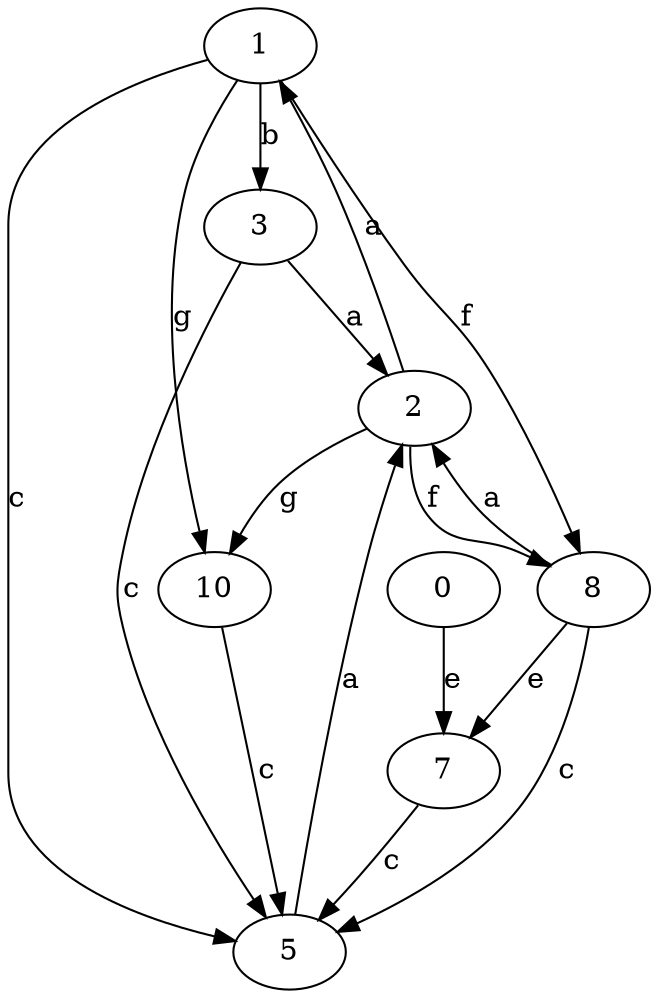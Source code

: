 strict digraph  {
1;
2;
3;
5;
7;
8;
10;
0;
1 -> 3  [label=b];
1 -> 5  [label=c];
1 -> 8  [label=f];
1 -> 10  [label=g];
2 -> 1  [label=a];
2 -> 8  [label=f];
2 -> 10  [label=g];
3 -> 2  [label=a];
3 -> 5  [label=c];
5 -> 2  [label=a];
7 -> 5  [label=c];
8 -> 2  [label=a];
8 -> 5  [label=c];
8 -> 7  [label=e];
10 -> 5  [label=c];
0 -> 7  [label=e];
}
